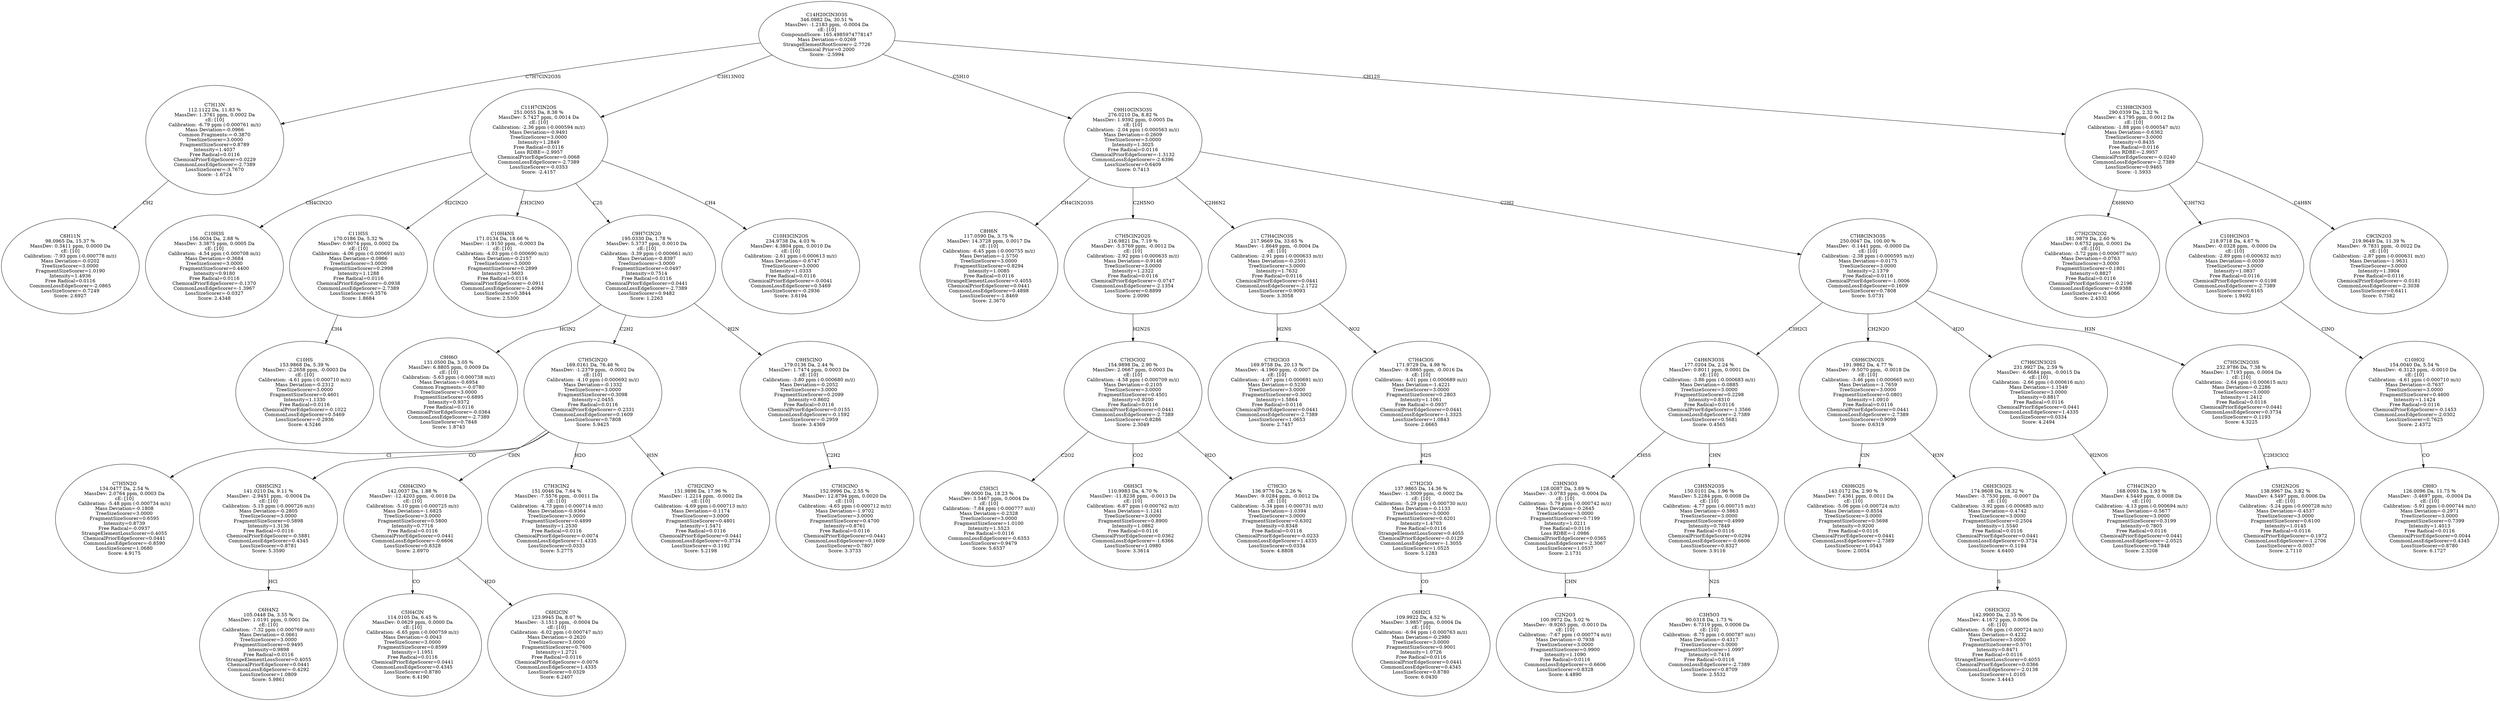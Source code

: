 strict digraph {
v1 [label="C6H11N\n98.0965 Da, 15.37 %\nMassDev: 0.3411 ppm, 0.0000 Da\ncE: [10]\nCalibration: -7.93 ppm (-0.000778 m/z)\nMass Deviation=-0.0202\nTreeSizeScorer=3.0000\nFragmentSizeScorer=1.0190\nIntensity=1.4936\nFree Radical=0.0116\nCommonLossEdgeScorer=-2.0865\nLossSizeScorer=-0.7249\nScore: 2.6927"];
v2 [label="C7H13N\n112.1122 Da, 11.83 %\nMassDev: 1.3761 ppm, 0.0002 Da\ncE: [10]\nCalibration: -6.79 ppm (-0.000761 m/z)\nMass Deviation=-0.0966\nCommon Fragments:=-0.3870\nTreeSizeScorer=3.0000\nFragmentSizeScorer=0.8789\nIntensity=1.4037\nFree Radical=0.0116\nChemicalPriorEdgeScorer=0.0229\nCommonLossEdgeScorer=-2.7389\nLossSizeScorer=-3.7670\nScore: -1.6724"];
v3 [label="C10H3S\n156.0034 Da, 2.88 %\nMassDev: 3.3875 ppm, 0.0005 Da\ncE: [10]\nCalibration: -4.54 ppm (-0.000708 m/z)\nMass Deviation=-0.3684\nTreeSizeScorer=3.0000\nFragmentSizeScorer=0.4400\nIntensity=0.9180\nFree Radical=0.0116\nChemicalPriorEdgeScorer=-0.1370\nCommonLossEdgeScorer=-1.3967\nLossSizeScorer=-0.0327\nScore: 2.4348"];
v4 [label="C10HS\n153.9868 Da, 5.39 %\nMassDev: -2.2658 ppm, -0.0003 Da\ncE: [10]\nCalibration: -4.61 ppm (-0.000710 m/z)\nMass Deviation=-0.2312\nTreeSizeScorer=3.0000\nFragmentSizeScorer=0.4601\nIntensity=1.1330\nFree Radical=0.0116\nChemicalPriorEdgeScorer=-0.1022\nCommonLossEdgeScorer=0.5469\nLossSizeScorer=-0.2936\nScore: 4.5246"];
v5 [label="C11H5S\n170.0186 Da, 5.32 %\nMassDev: 0.9074 ppm, 0.0002 Da\ncE: [10]\nCalibration: -4.06 ppm (-0.000691 m/z)\nMass Deviation=-0.0966\nTreeSizeScorer=3.0000\nFragmentSizeScorer=0.2998\nIntensity=1.1288\nFree Radical=0.0116\nChemicalPriorEdgeScorer=-0.0938\nCommonLossEdgeScorer=-2.7389\nLossSizeScorer=0.3576\nScore: 1.8684"];
v6 [label="C10H4NS\n171.0134 Da, 18.66 %\nMassDev: -1.9150 ppm, -0.0003 Da\ncE: [10]\nCalibration: -4.03 ppm (-0.000690 m/z)\nMass Deviation=-0.2157\nTreeSizeScorer=3.0000\nFragmentSizeScorer=0.2899\nIntensity=1.5603\nFree Radical=0.0116\nChemicalPriorEdgeScorer=-0.0911\nCommonLossEdgeScorer=-2.4094\nLossSizeScorer=0.3844\nScore: 2.5300"];
v7 [label="C9H6O\n131.0500 Da, 3.05 %\nMassDev: 6.8805 ppm, 0.0009 Da\ncE: [10]\nCalibration: -5.63 ppm (-0.000738 m/z)\nMass Deviation=-0.6954\nCommon Fragments:=-0.0780\nTreeSizeScorer=3.0000\nFragmentSizeScorer=0.6895\nIntensity=0.9372\nFree Radical=0.0116\nChemicalPriorEdgeScorer=-0.0364\nCommonLossEdgeScorer=-2.7389\nLossSizeScorer=0.7848\nScore: 1.8743"];
v8 [label="C7H5N2O\n134.0477 Da, 2.54 %\nMassDev: 2.0764 ppm, 0.0003 Da\ncE: [10]\nCalibration: -5.48 ppm (-0.000734 m/z)\nMass Deviation=-0.1808\nTreeSizeScorer=3.0000\nFragmentSizeScorer=0.6595\nIntensity=0.8739\nFree Radical=-0.0937\nStrangeElementLossScorer=0.4055\nChemicalPriorEdgeScorer=0.0441\nCommonLossEdgeScorer=-0.8590\nLossSizeScorer=1.0680\nScore: 4.9175"];
v9 [label="C6H4N2\n105.0448 Da, 3.55 %\nMassDev: 1.0191 ppm, 0.0001 Da\ncE: [10]\nCalibration: -7.32 ppm (-0.000769 m/z)\nMass Deviation=-0.0661\nTreeSizeScorer=3.0000\nFragmentSizeScorer=0.9495\nIntensity=0.9898\nFree Radical=0.0116\nStrangeElementLossScorer=0.4055\nChemicalPriorEdgeScorer=0.0441\nCommonLossEdgeScorer=-0.4292\nLossSizeScorer=1.0809\nScore: 5.9861"];
v10 [label="C6H5ClN2\n141.0210 Da, 9.11 %\nMassDev: -2.9451 ppm, -0.0004 Da\ncE: [10]\nCalibration: -5.15 ppm (-0.000726 m/z)\nMass Deviation=-0.2805\nTreeSizeScorer=3.0000\nFragmentSizeScorer=0.5898\nIntensity=1.3136\nFree Radical=0.0116\nChemicalPriorEdgeScorer=-0.5881\nCommonLossEdgeScorer=0.4345\nLossSizeScorer=0.8781\nScore: 5.3590"];
v11 [label="C5H4ClN\n114.0105 Da, 6.45 %\nMassDev: 0.0629 ppm, 0.0000 Da\ncE: [10]\nCalibration: -6.65 ppm (-0.000759 m/z)\nMass Deviation=-0.0043\nTreeSizeScorer=3.0000\nFragmentSizeScorer=0.8599\nIntensity=1.1951\nFree Radical=0.0116\nChemicalPriorEdgeScorer=0.0441\nCommonLossEdgeScorer=0.4345\nLossSizeScorer=0.8780\nScore: 6.4190"];
v12 [label="C6H2ClN\n123.9945 Da, 8.07 %\nMassDev: -3.1513 ppm, -0.0004 Da\ncE: [10]\nCalibration: -6.02 ppm (-0.000747 m/z)\nMass Deviation=-0.2620\nTreeSizeScorer=3.0000\nFragmentSizeScorer=0.7600\nIntensity=1.2721\nFree Radical=0.0116\nChemicalPriorEdgeScorer=-0.0076\nCommonLossEdgeScorer=1.4335\nLossSizeScorer=0.0329\nScore: 6.2407"];
v13 [label="C6H4ClNO\n142.0037 Da, 1.88 %\nMassDev: -12.4203 ppm, -0.0018 Da\ncE: [10]\nCalibration: -5.10 ppm (-0.000725 m/z)\nMass Deviation=-1.6825\nTreeSizeScorer=3.0000\nFragmentSizeScorer=0.5800\nIntensity=0.7716\nFree Radical=0.0116\nChemicalPriorEdgeScorer=0.0441\nCommonLossEdgeScorer=-0.6606\nLossSizeScorer=0.8328\nScore: 2.8970"];
v14 [label="C7H3ClN2\n151.0046 Da, 7.64 %\nMassDev: -7.5576 ppm, -0.0011 Da\ncE: [10]\nCalibration: -4.73 ppm (-0.000714 m/z)\nMass Deviation=-0.9364\nTreeSizeScorer=3.0000\nFragmentSizeScorer=0.4899\nIntensity=1.2530\nFree Radical=0.0116\nChemicalPriorEdgeScorer=-0.0074\nCommonLossEdgeScorer=1.4335\nLossSizeScorer=0.0333\nScore: 5.2775"];
v15 [label="C7H2ClNO\n151.9896 Da, 17.96 %\nMassDev: -1.2214 ppm, -0.0002 Da\ncE: [10]\nCalibration: -4.69 ppm (-0.000713 m/z)\nMass Deviation=-0.1174\nTreeSizeScorer=3.0000\nFragmentSizeScorer=0.4801\nIntensity=1.5471\nFree Radical=0.0116\nChemicalPriorEdgeScorer=0.0441\nCommonLossEdgeScorer=0.3734\nLossSizeScorer=-0.1192\nScore: 5.2198"];
v16 [label="C7H5ClN2O\n169.0161 Da, 76.46 %\nMassDev: -1.2379 ppm, -0.0002 Da\ncE: [10]\nCalibration: -4.10 ppm (-0.000692 m/z)\nMass Deviation=-0.1332\nTreeSizeScorer=3.0000\nFragmentSizeScorer=0.3098\nIntensity=2.0455\nFree Radical=0.0116\nChemicalPriorEdgeScorer=-0.2331\nCommonLossEdgeScorer=0.1609\nLossSizeScorer=0.7808\nScore: 5.9425"];
v17 [label="C7H3ClNO\n152.9996 Da, 2.55 %\nMassDev: 12.8794 ppm, 0.0020 Da\ncE: [10]\nCalibration: -4.65 ppm (-0.000712 m/z)\nMass Deviation=-1.9702\nTreeSizeScorer=3.0000\nFragmentSizeScorer=0.4700\nIntensity=0.8761\nFree Radical=0.0116\nChemicalPriorEdgeScorer=0.0441\nCommonLossEdgeScorer=0.1609\nLossSizeScorer=0.7807\nScore: 3.3733"];
v18 [label="C9H5ClNO\n179.0136 Da, 2.44 %\nMassDev: 1.7474 ppm, 0.0003 Da\ncE: [10]\nCalibration: -3.80 ppm (-0.000680 m/z)\nMass Deviation=-0.2052\nTreeSizeScorer=3.0000\nFragmentSizeScorer=0.2099\nIntensity=0.8602\nFree Radical=0.0116\nChemicalPriorEdgeScorer=0.0155\nCommonLossEdgeScorer=-0.1592\nLossSizeScorer=-0.2959\nScore: 3.4369"];
v19 [label="C9H7ClN2O\n195.0330 Da, 1.78 %\nMassDev: 5.3737 ppm, 0.0010 Da\ncE: [10]\nCalibration: -3.39 ppm (-0.000661 m/z)\nMass Deviation=-0.8397\nTreeSizeScorer=3.0000\nFragmentSizeScorer=0.0497\nIntensity=0.7514\nFree Radical=0.0116\nChemicalPriorEdgeScorer=0.0441\nCommonLossEdgeScorer=-2.7389\nLossSizeScorer=0.9482\nScore: 1.2263"];
v20 [label="C10H3ClN2OS\n234.9738 Da, 4.03 %\nMassDev: 4.3804 ppm, 0.0010 Da\ncE: [10]\nCalibration: -2.61 ppm (-0.000613 m/z)\nMass Deviation=-0.6747\nTreeSizeScorer=3.0000\nIntensity=1.0333\nFree Radical=0.0116\nChemicalPriorEdgeScorer=-0.0041\nCommonLossEdgeScorer=0.5469\nLossSizeScorer=-0.2936\nScore: 3.6194"];
v21 [label="C11H7ClN2OS\n251.0055 Da, 8.38 %\nMassDev: 5.7427 ppm, 0.0014 Da\ncE: [10]\nCalibration: -2.36 ppm (-0.000594 m/z)\nMass Deviation=-0.9491\nTreeSizeScorer=3.0000\nIntensity=1.2849\nFree Radical=0.0116\nLoss RDBE=-2.9957\nChemicalPriorEdgeScorer=0.0068\nCommonLossEdgeScorer=-2.7389\nLossSizeScorer=-0.0353\nScore: -2.4157"];
v22 [label="C8H6N\n117.0590 Da, 3.75 %\nMassDev: 14.3728 ppm, 0.0017 Da\ncE: [10]\nCalibration: -6.45 ppm (-0.000755 m/z)\nMass Deviation=-1.5750\nTreeSizeScorer=3.0000\nFragmentSizeScorer=0.8294\nIntensity=1.0085\nFree Radical=0.0116\nStrangeElementLossScorer=0.4055\nChemicalPriorEdgeScorer=0.0441\nCommonLossEdgeScorer=0.4898\nLossSizeScorer=-1.8469\nScore: 2.3670"];
v23 [label="C5H3Cl\n99.0000 Da, 18.23 %\nMassDev: 3.5467 ppm, 0.0004 Da\ncE: [10]\nCalibration: -7.84 ppm (-0.000777 m/z)\nMass Deviation=-0.2328\nTreeSizeScorer=3.0000\nFragmentSizeScorer=1.0100\nIntensity=1.5523\nFree Radical=0.0116\nCommonLossEdgeScorer=-0.6353\nLossSizeScorer=0.9479\nScore: 5.6537"];
v24 [label="C6H3Cl\n110.9983 Da, 4.70 %\nMassDev: -11.8238 ppm, -0.0013 Da\ncE: [10]\nCalibration: -6.87 ppm (-0.000762 m/z)\nMass Deviation=-1.1241\nTreeSizeScorer=3.0000\nFragmentSizeScorer=0.8900\nIntensity=1.0862\nFree Radical=0.0116\nChemicalPriorEdgeScorer=0.0362\nCommonLossEdgeScorer=-1.6366\nLossSizeScorer=1.0980\nScore: 3.3614"];
v25 [label="C7HClO\n136.9776 Da, 2.26 %\nMassDev: -9.0284 ppm, -0.0012 Da\ncE: [10]\nCalibration: -5.34 ppm (-0.000731 m/z)\nMass Deviation=-1.0394\nTreeSizeScorer=3.0000\nFragmentSizeScorer=0.6302\nIntensity=0.8348\nFree Radical=0.0116\nChemicalPriorEdgeScorer=-0.0233\nCommonLossEdgeScorer=1.4335\nLossSizeScorer=0.0334\nScore: 4.8808"];
v26 [label="C7H3ClO2\n154.9898 Da, 2.90 %\nMassDev: 2.0667 ppm, 0.0003 Da\ncE: [10]\nCalibration: -4.58 ppm (-0.000709 m/z)\nMass Deviation=-0.2105\nTreeSizeScorer=3.0000\nFragmentSizeScorer=0.4501\nIntensity=0.9200\nFree Radical=0.0116\nChemicalPriorEdgeScorer=0.0441\nCommonLossEdgeScorer=-2.7389\nLossSizeScorer=0.8286\nScore: 2.3049"];
v27 [label="C7H5ClN2O2S\n216.9821 Da, 7.19 %\nMassDev: -5.5769 ppm, -0.0012 Da\ncE: [10]\nCalibration: -2.92 ppm (-0.000635 m/z)\nMass Deviation=-0.9146\nTreeSizeScorer=3.0000\nIntensity=1.2322\nFree Radical=0.0116\nChemicalPriorEdgeScorer=-0.0747\nCommonLossEdgeScorer=-2.1354\nLossSizeScorer=0.8899\nScore: 2.0090"];
v28 [label="C7H2ClO3\n169.9758 Da, 20.13 %\nMassDev: -4.1960 ppm, -0.0007 Da\ncE: [10]\nCalibration: -4.07 ppm (-0.000691 m/z)\nMass Deviation=-0.5230\nTreeSizeScorer=3.0000\nFragmentSizeScorer=0.3002\nIntensity=1.5864\nFree Radical=0.0116\nChemicalPriorEdgeScorer=0.0441\nCommonLossEdgeScorer=-2.7389\nLossSizeScorer=1.0653\nScore: 2.7457"];
v29 [label="C6H2Cl\n109.9922 Da, 4.52 %\nMassDev: 3.9857 ppm, 0.0004 Da\ncE: [10]\nCalibration: -6.94 ppm (-0.000763 m/z)\nMass Deviation=-0.2980\nTreeSizeScorer=3.0000\nFragmentSizeScorer=0.9001\nIntensity=1.0726\nFree Radical=0.0116\nChemicalPriorEdgeScorer=0.0441\nCommonLossEdgeScorer=0.4345\nLossSizeScorer=0.8780\nScore: 6.0430"];
v30 [label="C7H2ClO\n137.9865 Da, 14.36 %\nMassDev: -1.3009 ppm, -0.0002 Da\ncE: [10]\nCalibration: -5.29 ppm (-0.000730 m/z)\nMass Deviation=-0.1133\nTreeSizeScorer=3.0000\nFragmentSizeScorer=0.6201\nIntensity=1.4703\nFree Radical=0.0116\nStrangeElementLossScorer=0.4055\nChemicalPriorEdgeScorer=-0.0129\nCommonLossEdgeScorer=-1.3055\nLossSizeScorer=1.0525\nScore: 5.1283"];
v31 [label="C7H4ClOS\n171.9729 Da, 4.98 %\nMassDev: -9.0865 ppm, -0.0016 Da\ncE: [10]\nCalibration: -4.01 ppm (-0.000689 m/z)\nMass Deviation=-1.4221\nTreeSizeScorer=3.0000\nFragmentSizeScorer=0.2803\nIntensity=1.1061\nFree Radical=-0.0937\nChemicalPriorEdgeScorer=0.0441\nCommonLossEdgeScorer=-1.3325\nLossSizeScorer=1.0843\nScore: 2.6665"];
v32 [label="C7H4ClNO3S\n217.9669 Da, 33.65 %\nMassDev: -1.8649 ppm, -0.0004 Da\ncE: [10]\nCalibration: -2.91 ppm (-0.000633 m/z)\nMass Deviation=-0.2501\nTreeSizeScorer=3.0000\nIntensity=1.7632\nFree Radical=0.0116\nChemicalPriorEdgeScorer=0.0441\nCommonLossEdgeScorer=-2.1722\nLossSizeScorer=0.9093\nScore: 3.3058"];
v33 [label="C2N2O3\n100.9972 Da, 5.02 %\nMassDev: -9.9265 ppm, -0.0010 Da\ncE: [10]\nCalibration: -7.67 ppm (-0.000774 m/z)\nMass Deviation=-0.7938\nTreeSizeScorer=3.0000\nFragmentSizeScorer=0.9900\nIntensity=1.1090\nFree Radical=0.0116\nCommonLossEdgeScorer=-0.6606\nLossSizeScorer=0.8328\nScore: 4.4890"];
v34 [label="C3HN3O3\n128.0087 Da, 3.89 %\nMassDev: -3.0783 ppm, -0.0004 Da\ncE: [10]\nCalibration: -5.79 ppm (-0.000742 m/z)\nMass Deviation=-0.2645\nTreeSizeScorer=3.0000\nFragmentSizeScorer=0.7199\nIntensity=1.0211\nFree Radical=0.0116\nLoss RDBE=-1.0986\nChemicalPriorEdgeScorer=0.0365\nCommonLossEdgeScorer=-2.3067\nLossSizeScorer=1.0537\nScore: 2.1731"];
v35 [label="C3H5O3\n90.0318 Da, 1.73 %\nMassDev: 6.7319 ppm, 0.0006 Da\ncE: [10]\nCalibration: -8.75 ppm (-0.000787 m/z)\nMass Deviation=-0.4317\nTreeSizeScorer=3.0000\nFragmentSizeScorer=1.0997\nIntensity=0.7416\nFree Radical=0.0116\nCommonLossEdgeScorer=-2.7389\nLossSizeScorer=0.8709\nScore: 2.5532"];
v36 [label="C3H5N2O3S\n150.0101 Da, 1.96 %\nMassDev: 5.2284 ppm, 0.0008 Da\ncE: [10]\nCalibration: -4.77 ppm (-0.000715 m/z)\nMass Deviation=-0.5863\nTreeSizeScorer=3.0000\nFragmentSizeScorer=0.4999\nIntensity=0.7849\nFree Radical=0.0116\nChemicalPriorEdgeScorer=0.0294\nCommonLossEdgeScorer=-0.6606\nLossSizeScorer=0.8327\nScore: 3.9116"];
v37 [label="C4H6N3O3S\n177.0204 Da, 2.24 %\nMassDev: 0.8011 ppm, 0.0001 Da\ncE: [10]\nCalibration: -3.86 ppm (-0.000683 m/z)\nMass Deviation=-0.0885\nTreeSizeScorer=3.0000\nFragmentSizeScorer=0.2298\nIntensity=0.8310\nFree Radical=0.0116\nChemicalPriorEdgeScorer=-1.3566\nCommonLossEdgeScorer=-2.7389\nLossSizeScorer=0.5681\nScore: 0.4565"];
v38 [label="C6H6O2S\n143.0172 Da, 2.90 %\nMassDev: 7.4361 ppm, 0.0011 Da\ncE: [10]\nCalibration: -5.06 ppm (-0.000724 m/z)\nMass Deviation=-0.8554\nTreeSizeScorer=3.0000\nFragmentSizeScorer=0.5698\nIntensity=0.9200\nFree Radical=0.0116\nChemicalPriorEdgeScorer=0.0441\nCommonLossEdgeScorer=-2.7389\nLossSizeScorer=1.0543\nScore: 2.0054"];
v39 [label="C6H3ClO2\n142.9900 Da, 2.35 %\nMassDev: 4.1672 ppm, 0.0006 Da\ncE: [10]\nCalibration: -5.06 ppm (-0.000724 m/z)\nMass Deviation=-0.4232\nTreeSizeScorer=3.0000\nFragmentSizeScorer=0.5701\nIntensity=0.8471\nFree Radical=0.0116\nStrangeElementLossScorer=0.4055\nChemicalPriorEdgeScorer=0.0366\nCommonLossEdgeScorer=-2.0138\nLossSizeScorer=1.0105\nScore: 3.4443"];
v40 [label="C6H3ClO2S\n174.9608 Da, 18.32 %\nMassDev: -3.7530 ppm, -0.0007 Da\ncE: [10]\nCalibration: -3.92 ppm (-0.000685 m/z)\nMass Deviation=-0.4742\nTreeSizeScorer=3.0000\nFragmentSizeScorer=0.2504\nIntensity=1.5540\nFree Radical=0.0116\nChemicalPriorEdgeScorer=0.0441\nCommonLossEdgeScorer=0.3734\nLossSizeScorer=-0.1194\nScore: 4.6400"];
v41 [label="C6H6ClNO2S\n191.9862 Da, 4.77 %\nMassDev: -9.5070 ppm, -0.0018 Da\ncE: [10]\nCalibration: -3.46 ppm (-0.000665 m/z)\nMass Deviation=-1.7659\nTreeSizeScorer=3.0000\nFragmentSizeScorer=0.0801\nIntensity=1.0910\nFree Radical=0.0116\nChemicalPriorEdgeScorer=0.0441\nCommonLossEdgeScorer=-2.7389\nLossSizeScorer=0.9099\nScore: 0.6319"];
v42 [label="C7H4ClN2O\n168.0093 Da, 1.93 %\nMassDev: 4.5449 ppm, 0.0008 Da\ncE: [10]\nCalibration: -4.13 ppm (-0.000694 m/z)\nMass Deviation=-0.5677\nTreeSizeScorer=3.0000\nFragmentSizeScorer=0.3199\nIntensity=0.7805\nFree Radical=0.0116\nChemicalPriorEdgeScorer=0.0441\nCommonLossEdgeScorer=-2.0525\nLossSizeScorer=0.7848\nScore: 2.3208"];
v43 [label="C7H6ClN3O2S\n231.9927 Da, 2.59 %\nMassDev: -6.6684 ppm, -0.0015 Da\ncE: [10]\nCalibration: -2.66 ppm (-0.000616 m/z)\nMass Deviation=-1.1549\nTreeSizeScorer=3.0000\nIntensity=0.8817\nFree Radical=0.0116\nChemicalPriorEdgeScorer=0.0441\nCommonLossEdgeScorer=1.4335\nLossSizeScorer=0.0334\nScore: 4.2494"];
v44 [label="C5H2N2OS\n138.9967 Da, 3.82 %\nMassDev: 4.5497 ppm, 0.0006 Da\ncE: [10]\nCalibration: -5.24 ppm (-0.000728 m/z)\nMass Deviation=-0.4537\nTreeSizeScorer=3.0000\nFragmentSizeScorer=0.6100\nIntensity=1.0145\nFree Radical=0.0116\nChemicalPriorEdgeScorer=-0.1972\nCommonLossEdgeScorer=-1.2706\nLossSizeScorer=-0.0037\nScore: 2.7110"];
v45 [label="C7H5ClN2O3S\n232.9786 Da, 7.38 %\nMassDev: 1.7193 ppm, 0.0004 Da\ncE: [10]\nCalibration: -2.64 ppm (-0.000615 m/z)\nMass Deviation=-0.2286\nTreeSizeScorer=3.0000\nIntensity=1.2412\nFree Radical=0.0116\nChemicalPriorEdgeScorer=0.0441\nCommonLossEdgeScorer=0.3734\nLossSizeScorer=-0.1193\nScore: 4.3225"];
v46 [label="C7H8ClN3O3S\n250.0047 Da, 100.00 %\nMassDev: -0.1441 ppm, -0.0000 Da\ncE: [10]\nCalibration: -2.38 ppm (-0.000595 m/z)\nMass Deviation=-0.0175\nTreeSizeScorer=3.0000\nIntensity=2.1379\nFree Radical=0.0116\nChemicalPriorEdgeScorer=-1.0006\nCommonLossEdgeScorer=0.1609\nLossSizeScorer=0.7808\nScore: 5.0731"];
v47 [label="C9H10ClN3O3S\n276.0210 Da, 8.82 %\nMassDev: 1.9392 ppm, 0.0005 Da\ncE: [10]\nCalibration: -2.04 ppm (-0.000563 m/z)\nMass Deviation=-0.2609\nTreeSizeScorer=3.0000\nIntensity=1.3025\nFree Radical=0.0116\nChemicalPriorEdgeScorer=-1.3132\nCommonLossEdgeScorer=-2.6396\nLossSizeScorer=0.6409\nScore: 0.7413"];
v48 [label="C7H2ClN2O2\n181.9879 Da, 2.60 %\nMassDev: 0.6752 ppm, 0.0001 Da\ncE: [10]\nCalibration: -3.72 ppm (-0.000677 m/z)\nMass Deviation=-0.0763\nTreeSizeScorer=3.0000\nFragmentSizeScorer=0.1801\nIntensity=0.8827\nFree Radical=0.0116\nChemicalPriorEdgeScorer=-0.2196\nCommonLossEdgeScorer=-0.9388\nLossSizeScorer=-0.4066\nScore: 2.4332"];
v49 [label="C9HO\n126.0096 Da, 11.75 %\nMassDev: -3.4697 ppm, -0.0004 Da\ncE: [10]\nCalibration: -5.91 ppm (-0.000744 m/z)\nMass Deviation=-0.2971\nTreeSizeScorer=3.0000\nFragmentSizeScorer=0.7399\nIntensity=1.4013\nFree Radical=0.0116\nChemicalPriorEdgeScorer=0.0044\nCommonLossEdgeScorer=0.4345\nLossSizeScorer=0.8780\nScore: 6.1727"];
v50 [label="C10HO2\n154.0040 Da, 5.54 %\nMassDev: -6.3123 ppm, -0.0010 Da\ncE: [10]\nCalibration: -4.61 ppm (-0.000710 m/z)\nMass Deviation=-0.7637\nTreeSizeScorer=3.0000\nFragmentSizeScorer=0.4600\nIntensity=1.1424\nFree Radical=0.0116\nChemicalPriorEdgeScorer=-0.1453\nCommonLossEdgeScorer=-2.0302\nLossSizeScorer=0.7625\nScore: 2.4372"];
v51 [label="C10HClNO3\n218.9718 Da, 4.67 %\nMassDev: -0.0328 ppm, -0.0000 Da\ncE: [10]\nCalibration: -2.89 ppm (-0.000632 m/z)\nMass Deviation=-0.0039\nTreeSizeScorer=3.0000\nIntensity=1.0837\nFree Radical=0.0116\nChemicalPriorEdgeScorer=-0.0198\nCommonLossEdgeScorer=-2.7389\nLossSizeScorer=0.6165\nScore: 1.9492"];
v52 [label="C9ClN2O3\n219.9649 Da, 11.39 %\nMassDev: -9.7831 ppm, -0.0022 Da\ncE: [10]\nCalibration: -2.87 ppm (-0.000631 m/z)\nMass Deviation=-1.9631\nTreeSizeScorer=3.0000\nIntensity=1.3904\nFree Radical=0.0116\nChemicalPriorEdgeScorer=-0.0181\nCommonLossEdgeScorer=-2.3038\nLossSizeScorer=0.6411\nScore: 0.7582"];
v53 [label="C13H8ClN3O3\n290.0339 Da, 2.32 %\nMassDev: 4.1795 ppm, 0.0012 Da\ncE: [10]\nCalibration: -1.88 ppm (-0.000547 m/z)\nMass Deviation=-0.6362\nTreeSizeScorer=3.0000\nIntensity=0.8435\nFree Radical=0.0116\nLoss RDBE=-2.9957\nChemicalPriorEdgeScorer=-0.0240\nCommonLossEdgeScorer=-2.7389\nLossSizeScorer=0.9465\nScore: -1.5933"];
v54 [label="C14H20ClN3O3S\n346.0982 Da, 30.51 %\nMassDev: -1.2183 ppm, -0.0004 Da\ncE: [10]\nCompoundScore: 165.4985974778147\nMass Deviation=-0.0269\nStrangeElementRootScorer=-2.7726\nChemical Prior=0.2000\nScore: -2.5994"];
v2 -> v1 [label="CH2"];
v54 -> v2 [label="C7H7ClN2O3S"];
v21 -> v3 [label="CH4ClN2O"];
v5 -> v4 [label="CH4"];
v21 -> v5 [label="H2ClN2O"];
v21 -> v6 [label="CH3ClNO"];
v19 -> v7 [label="HClN2"];
v16 -> v8 [label="Cl"];
v10 -> v9 [label="HCl"];
v16 -> v10 [label="CO"];
v13 -> v11 [label="CO"];
v13 -> v12 [label="H2O"];
v16 -> v13 [label="CHN"];
v16 -> v14 [label="H2O"];
v16 -> v15 [label="H3N"];
v19 -> v16 [label="C2H2"];
v18 -> v17 [label="C2H2"];
v19 -> v18 [label="H2N"];
v21 -> v19 [label="C2S"];
v21 -> v20 [label="CH4"];
v54 -> v21 [label="C3H13NO2"];
v47 -> v22 [label="CH4ClN2O3S"];
v26 -> v23 [label="C2O2"];
v26 -> v24 [label="CO2"];
v26 -> v25 [label="H2O"];
v27 -> v26 [label="H2N2S"];
v47 -> v27 [label="C2H5NO"];
v32 -> v28 [label="H2NS"];
v30 -> v29 [label="CO"];
v31 -> v30 [label="H2S"];
v32 -> v31 [label="NO2"];
v47 -> v32 [label="C2H6N2"];
v34 -> v33 [label="CHN"];
v37 -> v34 [label="CH5S"];
v36 -> v35 [label="N2S"];
v37 -> v36 [label="CHN"];
v46 -> v37 [label="C3H2Cl"];
v41 -> v38 [label="ClN"];
v40 -> v39 [label="S"];
v41 -> v40 [label="H3N"];
v46 -> v41 [label="CH2N2O"];
v43 -> v42 [label="H2NOS"];
v46 -> v43 [label="H2O"];
v45 -> v44 [label="C2H3ClO2"];
v46 -> v45 [label="H3N"];
v47 -> v46 [label="C2H2"];
v54 -> v47 [label="C5H10"];
v53 -> v48 [label="C6H6NO"];
v50 -> v49 [label="CO"];
v51 -> v50 [label="ClNO"];
v53 -> v51 [label="C3H7N2"];
v53 -> v52 [label="C4H8N"];
v54 -> v53 [label="CH12S"];
}